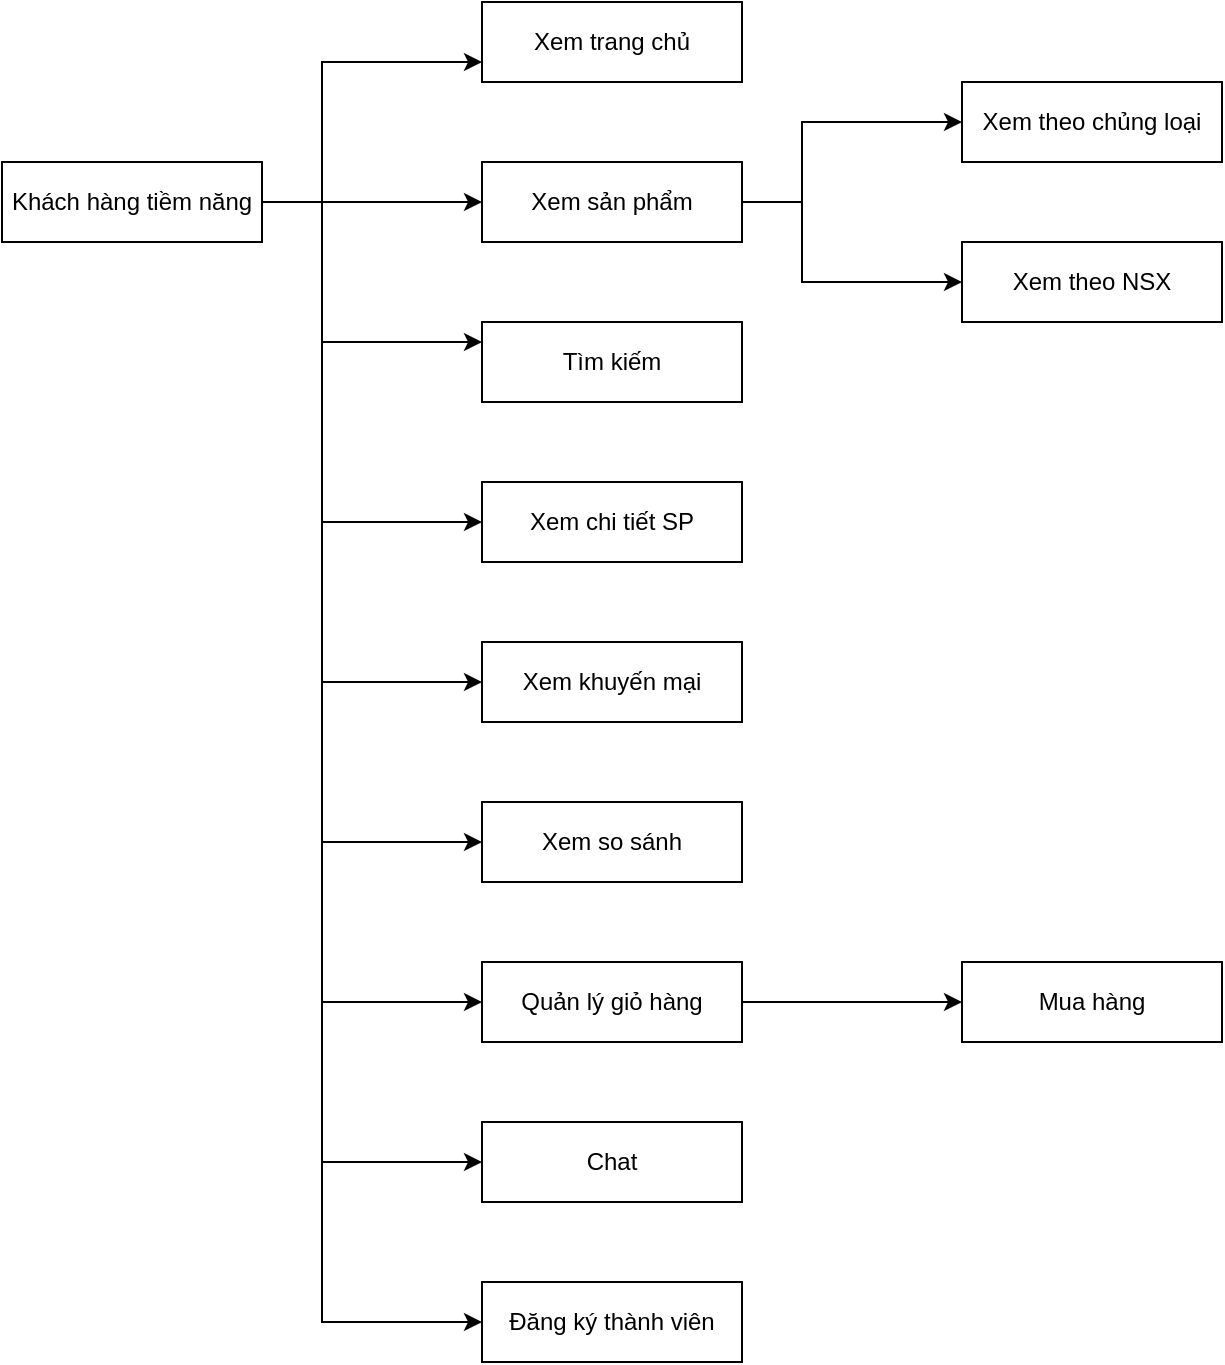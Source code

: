 <mxfile version="21.1.2" type="github">
  <diagram name="Page-1" id="VmHukzARIwJBqGlxwDIw">
    <mxGraphModel dx="1154" dy="958" grid="1" gridSize="10" guides="1" tooltips="1" connect="1" arrows="1" fold="1" page="1" pageScale="1" pageWidth="850" pageHeight="1100" math="0" shadow="0">
      <root>
        <mxCell id="0" />
        <mxCell id="1" parent="0" />
        <mxCell id="vuSV0FD79FYL1Kji3ITV-43" value="" style="group" vertex="1" connectable="0" parent="1">
          <mxGeometry width="610" height="680" as="geometry" />
        </mxCell>
        <mxCell id="vuSV0FD79FYL1Kji3ITV-2" value="" style="endArrow=classic;html=1;rounded=0;exitX=1;exitY=0.5;exitDx=0;exitDy=0;" edge="1" parent="vuSV0FD79FYL1Kji3ITV-43" source="vuSV0FD79FYL1Kji3ITV-1">
          <mxGeometry width="50" height="50" relative="1" as="geometry">
            <mxPoint x="200" y="260" as="sourcePoint" />
            <mxPoint x="240" y="100" as="targetPoint" />
          </mxGeometry>
        </mxCell>
        <mxCell id="vuSV0FD79FYL1Kji3ITV-20" style="edgeStyle=orthogonalEdgeStyle;rounded=0;orthogonalLoop=1;jettySize=auto;html=1;exitX=1;exitY=0.5;exitDx=0;exitDy=0;" edge="1" parent="vuSV0FD79FYL1Kji3ITV-43" source="vuSV0FD79FYL1Kji3ITV-1">
          <mxGeometry relative="1" as="geometry">
            <mxPoint x="240" y="30" as="targetPoint" />
            <Array as="points">
              <mxPoint x="160" y="100" />
              <mxPoint x="160" y="30" />
              <mxPoint x="190" y="30" />
            </Array>
          </mxGeometry>
        </mxCell>
        <mxCell id="vuSV0FD79FYL1Kji3ITV-26" style="edgeStyle=orthogonalEdgeStyle;rounded=0;orthogonalLoop=1;jettySize=auto;html=1;exitX=1;exitY=0.5;exitDx=0;exitDy=0;" edge="1" parent="vuSV0FD79FYL1Kji3ITV-43" source="vuSV0FD79FYL1Kji3ITV-1">
          <mxGeometry relative="1" as="geometry">
            <mxPoint x="240" y="170" as="targetPoint" />
            <Array as="points">
              <mxPoint x="160" y="100" />
              <mxPoint x="160" y="170" />
            </Array>
          </mxGeometry>
        </mxCell>
        <mxCell id="vuSV0FD79FYL1Kji3ITV-1" value="Khách hàng tiềm năng" style="rounded=0;whiteSpace=wrap;html=1;movable=1;resizable=1;rotatable=1;deletable=1;editable=1;locked=0;connectable=1;" vertex="1" parent="vuSV0FD79FYL1Kji3ITV-43">
          <mxGeometry y="80" width="130" height="40" as="geometry" />
        </mxCell>
        <mxCell id="vuSV0FD79FYL1Kji3ITV-3" value="Xem sản phẩm" style="rounded=0;whiteSpace=wrap;html=1;" vertex="1" parent="vuSV0FD79FYL1Kji3ITV-43">
          <mxGeometry x="240" y="80" width="130" height="40" as="geometry" />
        </mxCell>
        <mxCell id="vuSV0FD79FYL1Kji3ITV-21" value="Xem trang chủ" style="rounded=0;whiteSpace=wrap;html=1;" vertex="1" parent="vuSV0FD79FYL1Kji3ITV-43">
          <mxGeometry x="240" width="130" height="40" as="geometry" />
        </mxCell>
        <mxCell id="vuSV0FD79FYL1Kji3ITV-23" value="Xem theo chủng loại" style="rounded=0;whiteSpace=wrap;html=1;" vertex="1" parent="vuSV0FD79FYL1Kji3ITV-43">
          <mxGeometry x="480" y="40" width="130" height="40" as="geometry" />
        </mxCell>
        <mxCell id="vuSV0FD79FYL1Kji3ITV-22" style="edgeStyle=orthogonalEdgeStyle;rounded=0;orthogonalLoop=1;jettySize=auto;html=1;exitX=1;exitY=0.5;exitDx=0;exitDy=0;entryX=0;entryY=0.5;entryDx=0;entryDy=0;" edge="1" parent="vuSV0FD79FYL1Kji3ITV-43" source="vuSV0FD79FYL1Kji3ITV-3" target="vuSV0FD79FYL1Kji3ITV-23">
          <mxGeometry relative="1" as="geometry">
            <mxPoint x="500" y="30" as="targetPoint" />
            <Array as="points">
              <mxPoint x="400" y="100" />
              <mxPoint x="400" y="60" />
            </Array>
          </mxGeometry>
        </mxCell>
        <mxCell id="vuSV0FD79FYL1Kji3ITV-25" value="Xem theo NSX" style="rounded=0;whiteSpace=wrap;html=1;" vertex="1" parent="vuSV0FD79FYL1Kji3ITV-43">
          <mxGeometry x="480" y="120" width="130" height="40" as="geometry" />
        </mxCell>
        <mxCell id="vuSV0FD79FYL1Kji3ITV-24" style="edgeStyle=orthogonalEdgeStyle;rounded=0;orthogonalLoop=1;jettySize=auto;html=1;exitX=1;exitY=0.5;exitDx=0;exitDy=0;entryX=0;entryY=0.5;entryDx=0;entryDy=0;" edge="1" parent="vuSV0FD79FYL1Kji3ITV-43" source="vuSV0FD79FYL1Kji3ITV-3" target="vuSV0FD79FYL1Kji3ITV-25">
          <mxGeometry relative="1" as="geometry">
            <mxPoint x="500" y="100" as="targetPoint" />
            <Array as="points">
              <mxPoint x="400" y="100" />
              <mxPoint x="400" y="140" />
            </Array>
          </mxGeometry>
        </mxCell>
        <mxCell id="vuSV0FD79FYL1Kji3ITV-27" value="Tìm kiếm" style="rounded=0;whiteSpace=wrap;html=1;" vertex="1" parent="vuSV0FD79FYL1Kji3ITV-43">
          <mxGeometry x="240" y="160" width="130" height="40" as="geometry" />
        </mxCell>
        <mxCell id="vuSV0FD79FYL1Kji3ITV-29" value="Xem chi tiết SP" style="rounded=0;whiteSpace=wrap;html=1;" vertex="1" parent="vuSV0FD79FYL1Kji3ITV-43">
          <mxGeometry x="240" y="240" width="130" height="40" as="geometry" />
        </mxCell>
        <mxCell id="vuSV0FD79FYL1Kji3ITV-28" style="edgeStyle=orthogonalEdgeStyle;rounded=0;orthogonalLoop=1;jettySize=auto;html=1;exitX=1;exitY=0.5;exitDx=0;exitDy=0;entryX=0;entryY=0.5;entryDx=0;entryDy=0;" edge="1" parent="vuSV0FD79FYL1Kji3ITV-43" source="vuSV0FD79FYL1Kji3ITV-1" target="vuSV0FD79FYL1Kji3ITV-29">
          <mxGeometry relative="1" as="geometry">
            <mxPoint x="160" y="240" as="targetPoint" />
            <Array as="points">
              <mxPoint x="160" y="100" />
              <mxPoint x="160" y="260" />
            </Array>
          </mxGeometry>
        </mxCell>
        <mxCell id="vuSV0FD79FYL1Kji3ITV-30" value="Xem khuyến mại" style="rounded=0;whiteSpace=wrap;html=1;" vertex="1" parent="vuSV0FD79FYL1Kji3ITV-43">
          <mxGeometry x="240" y="320" width="130" height="40" as="geometry" />
        </mxCell>
        <mxCell id="vuSV0FD79FYL1Kji3ITV-31" style="edgeStyle=orthogonalEdgeStyle;rounded=0;orthogonalLoop=1;jettySize=auto;html=1;entryX=0;entryY=0.5;entryDx=0;entryDy=0;" edge="1" parent="vuSV0FD79FYL1Kji3ITV-43" source="vuSV0FD79FYL1Kji3ITV-1" target="vuSV0FD79FYL1Kji3ITV-30">
          <mxGeometry relative="1" as="geometry">
            <Array as="points">
              <mxPoint x="160" y="100" />
              <mxPoint x="160" y="340" />
            </Array>
          </mxGeometry>
        </mxCell>
        <mxCell id="vuSV0FD79FYL1Kji3ITV-32" value="Xem so sánh" style="rounded=0;whiteSpace=wrap;html=1;" vertex="1" parent="vuSV0FD79FYL1Kji3ITV-43">
          <mxGeometry x="240" y="400" width="130" height="40" as="geometry" />
        </mxCell>
        <mxCell id="vuSV0FD79FYL1Kji3ITV-33" style="edgeStyle=orthogonalEdgeStyle;rounded=0;orthogonalLoop=1;jettySize=auto;html=1;exitX=1;exitY=0.5;exitDx=0;exitDy=0;entryX=0;entryY=0.5;entryDx=0;entryDy=0;" edge="1" parent="vuSV0FD79FYL1Kji3ITV-43" source="vuSV0FD79FYL1Kji3ITV-1" target="vuSV0FD79FYL1Kji3ITV-32">
          <mxGeometry relative="1" as="geometry">
            <Array as="points">
              <mxPoint x="160" y="100" />
              <mxPoint x="160" y="420" />
            </Array>
          </mxGeometry>
        </mxCell>
        <mxCell id="vuSV0FD79FYL1Kji3ITV-35" value="Quản lý giỏ hàng" style="rounded=0;whiteSpace=wrap;html=1;" vertex="1" parent="vuSV0FD79FYL1Kji3ITV-43">
          <mxGeometry x="240" y="480" width="130" height="40" as="geometry" />
        </mxCell>
        <mxCell id="vuSV0FD79FYL1Kji3ITV-36" style="edgeStyle=orthogonalEdgeStyle;rounded=0;orthogonalLoop=1;jettySize=auto;html=1;entryX=0;entryY=0.5;entryDx=0;entryDy=0;" edge="1" parent="vuSV0FD79FYL1Kji3ITV-43" source="vuSV0FD79FYL1Kji3ITV-1" target="vuSV0FD79FYL1Kji3ITV-35">
          <mxGeometry relative="1" as="geometry">
            <Array as="points">
              <mxPoint x="160" y="100" />
              <mxPoint x="160" y="500" />
            </Array>
          </mxGeometry>
        </mxCell>
        <mxCell id="vuSV0FD79FYL1Kji3ITV-37" value="Mua hàng" style="rounded=0;whiteSpace=wrap;html=1;" vertex="1" parent="vuSV0FD79FYL1Kji3ITV-43">
          <mxGeometry x="480" y="480" width="130" height="40" as="geometry" />
        </mxCell>
        <mxCell id="vuSV0FD79FYL1Kji3ITV-38" style="edgeStyle=orthogonalEdgeStyle;rounded=0;orthogonalLoop=1;jettySize=auto;html=1;entryX=0;entryY=0.5;entryDx=0;entryDy=0;" edge="1" parent="vuSV0FD79FYL1Kji3ITV-43" source="vuSV0FD79FYL1Kji3ITV-35" target="vuSV0FD79FYL1Kji3ITV-37">
          <mxGeometry relative="1" as="geometry" />
        </mxCell>
        <mxCell id="vuSV0FD79FYL1Kji3ITV-39" value="Chat" style="rounded=0;whiteSpace=wrap;html=1;" vertex="1" parent="vuSV0FD79FYL1Kji3ITV-43">
          <mxGeometry x="240" y="560" width="130" height="40" as="geometry" />
        </mxCell>
        <mxCell id="vuSV0FD79FYL1Kji3ITV-40" style="edgeStyle=orthogonalEdgeStyle;rounded=0;orthogonalLoop=1;jettySize=auto;html=1;entryX=0;entryY=0.5;entryDx=0;entryDy=0;" edge="1" parent="vuSV0FD79FYL1Kji3ITV-43" source="vuSV0FD79FYL1Kji3ITV-1" target="vuSV0FD79FYL1Kji3ITV-39">
          <mxGeometry relative="1" as="geometry">
            <Array as="points">
              <mxPoint x="160" y="100" />
              <mxPoint x="160" y="580" />
            </Array>
          </mxGeometry>
        </mxCell>
        <mxCell id="vuSV0FD79FYL1Kji3ITV-41" value="Đăng ký thành viên" style="rounded=0;whiteSpace=wrap;html=1;" vertex="1" parent="vuSV0FD79FYL1Kji3ITV-43">
          <mxGeometry x="240" y="640" width="130" height="40" as="geometry" />
        </mxCell>
        <mxCell id="vuSV0FD79FYL1Kji3ITV-42" style="edgeStyle=orthogonalEdgeStyle;rounded=0;orthogonalLoop=1;jettySize=auto;html=1;entryX=0;entryY=0.5;entryDx=0;entryDy=0;" edge="1" parent="vuSV0FD79FYL1Kji3ITV-43" source="vuSV0FD79FYL1Kji3ITV-1" target="vuSV0FD79FYL1Kji3ITV-41">
          <mxGeometry relative="1" as="geometry">
            <Array as="points">
              <mxPoint x="160" y="100" />
              <mxPoint x="160" y="660" />
            </Array>
          </mxGeometry>
        </mxCell>
      </root>
    </mxGraphModel>
  </diagram>
</mxfile>
